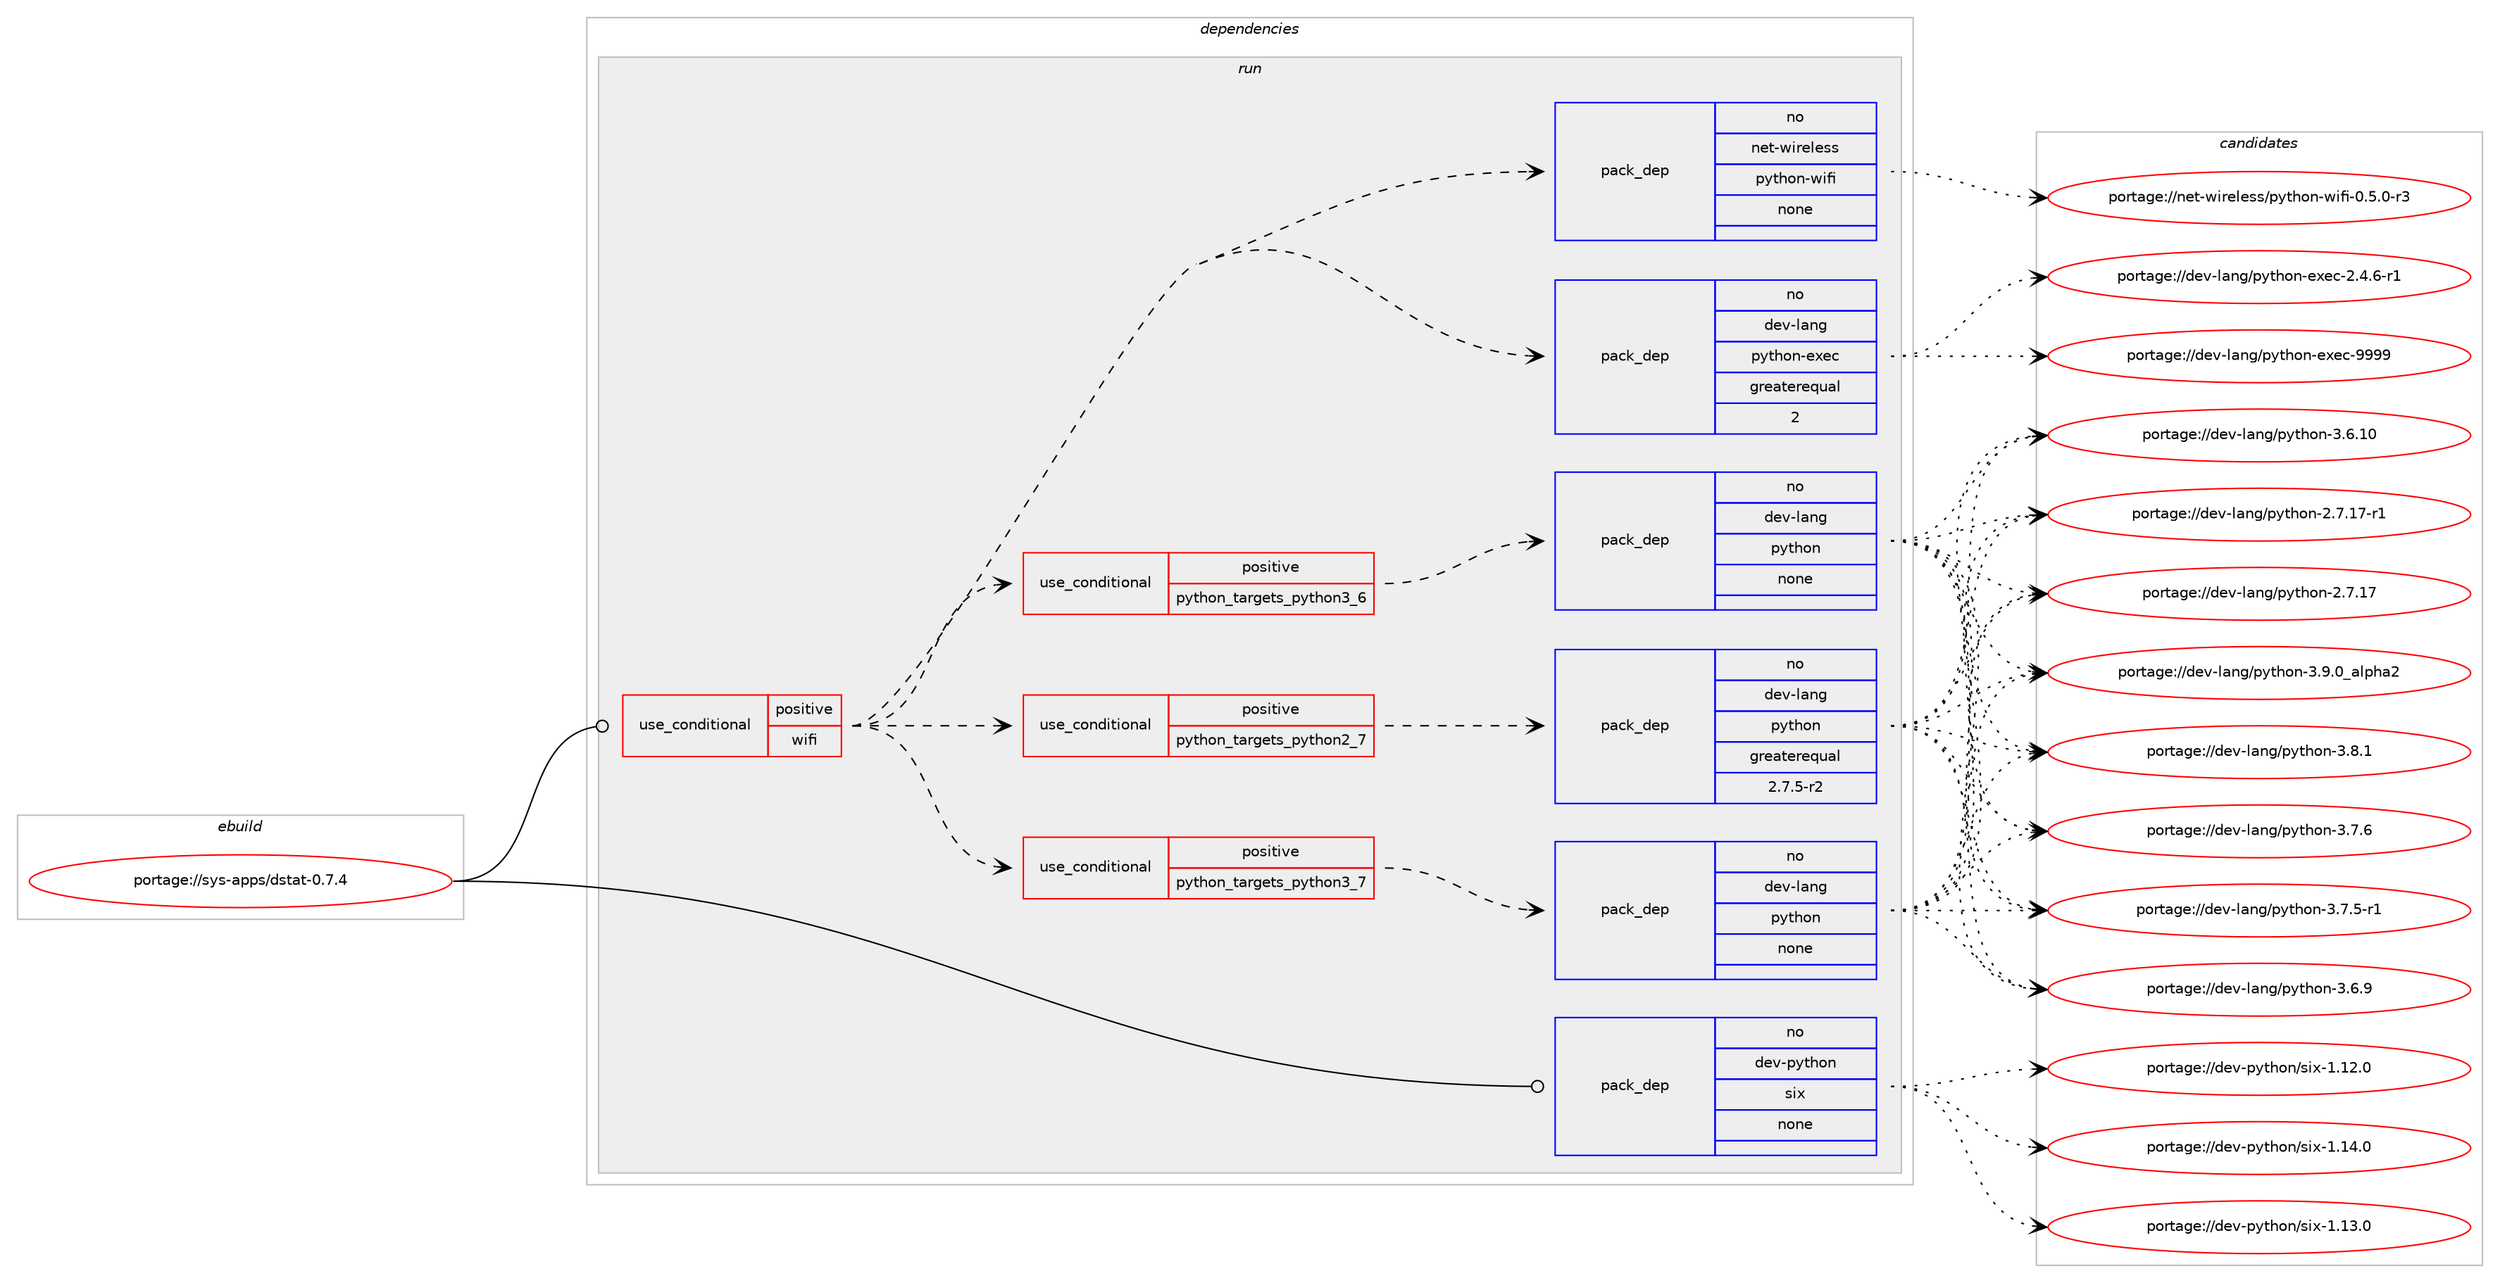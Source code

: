 digraph prolog {

# *************
# Graph options
# *************

newrank=true;
concentrate=true;
compound=true;
graph [rankdir=LR,fontname=Helvetica,fontsize=10,ranksep=1.5];#, ranksep=2.5, nodesep=0.2];
edge  [arrowhead=vee];
node  [fontname=Helvetica,fontsize=10];

# **********
# The ebuild
# **********

subgraph cluster_leftcol {
color=gray;
rank=same;
label=<<i>ebuild</i>>;
id [label="portage://sys-apps/dstat-0.7.4", color=red, width=4, href="../sys-apps/dstat-0.7.4.svg"];
}

# ****************
# The dependencies
# ****************

subgraph cluster_midcol {
color=gray;
label=<<i>dependencies</i>>;
subgraph cluster_compile {
fillcolor="#eeeeee";
style=filled;
label=<<i>compile</i>>;
}
subgraph cluster_compileandrun {
fillcolor="#eeeeee";
style=filled;
label=<<i>compile and run</i>>;
}
subgraph cluster_run {
fillcolor="#eeeeee";
style=filled;
label=<<i>run</i>>;
subgraph cond13167 {
dependency60328 [label=<<TABLE BORDER="0" CELLBORDER="1" CELLSPACING="0" CELLPADDING="4"><TR><TD ROWSPAN="3" CELLPADDING="10">use_conditional</TD></TR><TR><TD>positive</TD></TR><TR><TD>wifi</TD></TR></TABLE>>, shape=none, color=red];
subgraph cond13168 {
dependency60329 [label=<<TABLE BORDER="0" CELLBORDER="1" CELLSPACING="0" CELLPADDING="4"><TR><TD ROWSPAN="3" CELLPADDING="10">use_conditional</TD></TR><TR><TD>positive</TD></TR><TR><TD>python_targets_python2_7</TD></TR></TABLE>>, shape=none, color=red];
subgraph pack45873 {
dependency60330 [label=<<TABLE BORDER="0" CELLBORDER="1" CELLSPACING="0" CELLPADDING="4" WIDTH="220"><TR><TD ROWSPAN="6" CELLPADDING="30">pack_dep</TD></TR><TR><TD WIDTH="110">no</TD></TR><TR><TD>dev-lang</TD></TR><TR><TD>python</TD></TR><TR><TD>greaterequal</TD></TR><TR><TD>2.7.5-r2</TD></TR></TABLE>>, shape=none, color=blue];
}
dependency60329:e -> dependency60330:w [weight=20,style="dashed",arrowhead="vee"];
}
dependency60328:e -> dependency60329:w [weight=20,style="dashed",arrowhead="vee"];
subgraph cond13169 {
dependency60331 [label=<<TABLE BORDER="0" CELLBORDER="1" CELLSPACING="0" CELLPADDING="4"><TR><TD ROWSPAN="3" CELLPADDING="10">use_conditional</TD></TR><TR><TD>positive</TD></TR><TR><TD>python_targets_python3_6</TD></TR></TABLE>>, shape=none, color=red];
subgraph pack45874 {
dependency60332 [label=<<TABLE BORDER="0" CELLBORDER="1" CELLSPACING="0" CELLPADDING="4" WIDTH="220"><TR><TD ROWSPAN="6" CELLPADDING="30">pack_dep</TD></TR><TR><TD WIDTH="110">no</TD></TR><TR><TD>dev-lang</TD></TR><TR><TD>python</TD></TR><TR><TD>none</TD></TR><TR><TD></TD></TR></TABLE>>, shape=none, color=blue];
}
dependency60331:e -> dependency60332:w [weight=20,style="dashed",arrowhead="vee"];
}
dependency60328:e -> dependency60331:w [weight=20,style="dashed",arrowhead="vee"];
subgraph cond13170 {
dependency60333 [label=<<TABLE BORDER="0" CELLBORDER="1" CELLSPACING="0" CELLPADDING="4"><TR><TD ROWSPAN="3" CELLPADDING="10">use_conditional</TD></TR><TR><TD>positive</TD></TR><TR><TD>python_targets_python3_7</TD></TR></TABLE>>, shape=none, color=red];
subgraph pack45875 {
dependency60334 [label=<<TABLE BORDER="0" CELLBORDER="1" CELLSPACING="0" CELLPADDING="4" WIDTH="220"><TR><TD ROWSPAN="6" CELLPADDING="30">pack_dep</TD></TR><TR><TD WIDTH="110">no</TD></TR><TR><TD>dev-lang</TD></TR><TR><TD>python</TD></TR><TR><TD>none</TD></TR><TR><TD></TD></TR></TABLE>>, shape=none, color=blue];
}
dependency60333:e -> dependency60334:w [weight=20,style="dashed",arrowhead="vee"];
}
dependency60328:e -> dependency60333:w [weight=20,style="dashed",arrowhead="vee"];
subgraph pack45876 {
dependency60335 [label=<<TABLE BORDER="0" CELLBORDER="1" CELLSPACING="0" CELLPADDING="4" WIDTH="220"><TR><TD ROWSPAN="6" CELLPADDING="30">pack_dep</TD></TR><TR><TD WIDTH="110">no</TD></TR><TR><TD>dev-lang</TD></TR><TR><TD>python-exec</TD></TR><TR><TD>greaterequal</TD></TR><TR><TD>2</TD></TR></TABLE>>, shape=none, color=blue];
}
dependency60328:e -> dependency60335:w [weight=20,style="dashed",arrowhead="vee"];
subgraph pack45877 {
dependency60336 [label=<<TABLE BORDER="0" CELLBORDER="1" CELLSPACING="0" CELLPADDING="4" WIDTH="220"><TR><TD ROWSPAN="6" CELLPADDING="30">pack_dep</TD></TR><TR><TD WIDTH="110">no</TD></TR><TR><TD>net-wireless</TD></TR><TR><TD>python-wifi</TD></TR><TR><TD>none</TD></TR><TR><TD></TD></TR></TABLE>>, shape=none, color=blue];
}
dependency60328:e -> dependency60336:w [weight=20,style="dashed",arrowhead="vee"];
}
id:e -> dependency60328:w [weight=20,style="solid",arrowhead="odot"];
subgraph pack45878 {
dependency60337 [label=<<TABLE BORDER="0" CELLBORDER="1" CELLSPACING="0" CELLPADDING="4" WIDTH="220"><TR><TD ROWSPAN="6" CELLPADDING="30">pack_dep</TD></TR><TR><TD WIDTH="110">no</TD></TR><TR><TD>dev-python</TD></TR><TR><TD>six</TD></TR><TR><TD>none</TD></TR><TR><TD></TD></TR></TABLE>>, shape=none, color=blue];
}
id:e -> dependency60337:w [weight=20,style="solid",arrowhead="odot"];
}
}

# **************
# The candidates
# **************

subgraph cluster_choices {
rank=same;
color=gray;
label=<<i>candidates</i>>;

subgraph choice45873 {
color=black;
nodesep=1;
choice10010111845108971101034711212111610411111045514657464895971081121049750 [label="portage://dev-lang/python-3.9.0_alpha2", color=red, width=4,href="../dev-lang/python-3.9.0_alpha2.svg"];
choice100101118451089711010347112121116104111110455146564649 [label="portage://dev-lang/python-3.8.1", color=red, width=4,href="../dev-lang/python-3.8.1.svg"];
choice100101118451089711010347112121116104111110455146554654 [label="portage://dev-lang/python-3.7.6", color=red, width=4,href="../dev-lang/python-3.7.6.svg"];
choice1001011184510897110103471121211161041111104551465546534511449 [label="portage://dev-lang/python-3.7.5-r1", color=red, width=4,href="../dev-lang/python-3.7.5-r1.svg"];
choice100101118451089711010347112121116104111110455146544657 [label="portage://dev-lang/python-3.6.9", color=red, width=4,href="../dev-lang/python-3.6.9.svg"];
choice10010111845108971101034711212111610411111045514654464948 [label="portage://dev-lang/python-3.6.10", color=red, width=4,href="../dev-lang/python-3.6.10.svg"];
choice100101118451089711010347112121116104111110455046554649554511449 [label="portage://dev-lang/python-2.7.17-r1", color=red, width=4,href="../dev-lang/python-2.7.17-r1.svg"];
choice10010111845108971101034711212111610411111045504655464955 [label="portage://dev-lang/python-2.7.17", color=red, width=4,href="../dev-lang/python-2.7.17.svg"];
dependency60330:e -> choice10010111845108971101034711212111610411111045514657464895971081121049750:w [style=dotted,weight="100"];
dependency60330:e -> choice100101118451089711010347112121116104111110455146564649:w [style=dotted,weight="100"];
dependency60330:e -> choice100101118451089711010347112121116104111110455146554654:w [style=dotted,weight="100"];
dependency60330:e -> choice1001011184510897110103471121211161041111104551465546534511449:w [style=dotted,weight="100"];
dependency60330:e -> choice100101118451089711010347112121116104111110455146544657:w [style=dotted,weight="100"];
dependency60330:e -> choice10010111845108971101034711212111610411111045514654464948:w [style=dotted,weight="100"];
dependency60330:e -> choice100101118451089711010347112121116104111110455046554649554511449:w [style=dotted,weight="100"];
dependency60330:e -> choice10010111845108971101034711212111610411111045504655464955:w [style=dotted,weight="100"];
}
subgraph choice45874 {
color=black;
nodesep=1;
choice10010111845108971101034711212111610411111045514657464895971081121049750 [label="portage://dev-lang/python-3.9.0_alpha2", color=red, width=4,href="../dev-lang/python-3.9.0_alpha2.svg"];
choice100101118451089711010347112121116104111110455146564649 [label="portage://dev-lang/python-3.8.1", color=red, width=4,href="../dev-lang/python-3.8.1.svg"];
choice100101118451089711010347112121116104111110455146554654 [label="portage://dev-lang/python-3.7.6", color=red, width=4,href="../dev-lang/python-3.7.6.svg"];
choice1001011184510897110103471121211161041111104551465546534511449 [label="portage://dev-lang/python-3.7.5-r1", color=red, width=4,href="../dev-lang/python-3.7.5-r1.svg"];
choice100101118451089711010347112121116104111110455146544657 [label="portage://dev-lang/python-3.6.9", color=red, width=4,href="../dev-lang/python-3.6.9.svg"];
choice10010111845108971101034711212111610411111045514654464948 [label="portage://dev-lang/python-3.6.10", color=red, width=4,href="../dev-lang/python-3.6.10.svg"];
choice100101118451089711010347112121116104111110455046554649554511449 [label="portage://dev-lang/python-2.7.17-r1", color=red, width=4,href="../dev-lang/python-2.7.17-r1.svg"];
choice10010111845108971101034711212111610411111045504655464955 [label="portage://dev-lang/python-2.7.17", color=red, width=4,href="../dev-lang/python-2.7.17.svg"];
dependency60332:e -> choice10010111845108971101034711212111610411111045514657464895971081121049750:w [style=dotted,weight="100"];
dependency60332:e -> choice100101118451089711010347112121116104111110455146564649:w [style=dotted,weight="100"];
dependency60332:e -> choice100101118451089711010347112121116104111110455146554654:w [style=dotted,weight="100"];
dependency60332:e -> choice1001011184510897110103471121211161041111104551465546534511449:w [style=dotted,weight="100"];
dependency60332:e -> choice100101118451089711010347112121116104111110455146544657:w [style=dotted,weight="100"];
dependency60332:e -> choice10010111845108971101034711212111610411111045514654464948:w [style=dotted,weight="100"];
dependency60332:e -> choice100101118451089711010347112121116104111110455046554649554511449:w [style=dotted,weight="100"];
dependency60332:e -> choice10010111845108971101034711212111610411111045504655464955:w [style=dotted,weight="100"];
}
subgraph choice45875 {
color=black;
nodesep=1;
choice10010111845108971101034711212111610411111045514657464895971081121049750 [label="portage://dev-lang/python-3.9.0_alpha2", color=red, width=4,href="../dev-lang/python-3.9.0_alpha2.svg"];
choice100101118451089711010347112121116104111110455146564649 [label="portage://dev-lang/python-3.8.1", color=red, width=4,href="../dev-lang/python-3.8.1.svg"];
choice100101118451089711010347112121116104111110455146554654 [label="portage://dev-lang/python-3.7.6", color=red, width=4,href="../dev-lang/python-3.7.6.svg"];
choice1001011184510897110103471121211161041111104551465546534511449 [label="portage://dev-lang/python-3.7.5-r1", color=red, width=4,href="../dev-lang/python-3.7.5-r1.svg"];
choice100101118451089711010347112121116104111110455146544657 [label="portage://dev-lang/python-3.6.9", color=red, width=4,href="../dev-lang/python-3.6.9.svg"];
choice10010111845108971101034711212111610411111045514654464948 [label="portage://dev-lang/python-3.6.10", color=red, width=4,href="../dev-lang/python-3.6.10.svg"];
choice100101118451089711010347112121116104111110455046554649554511449 [label="portage://dev-lang/python-2.7.17-r1", color=red, width=4,href="../dev-lang/python-2.7.17-r1.svg"];
choice10010111845108971101034711212111610411111045504655464955 [label="portage://dev-lang/python-2.7.17", color=red, width=4,href="../dev-lang/python-2.7.17.svg"];
dependency60334:e -> choice10010111845108971101034711212111610411111045514657464895971081121049750:w [style=dotted,weight="100"];
dependency60334:e -> choice100101118451089711010347112121116104111110455146564649:w [style=dotted,weight="100"];
dependency60334:e -> choice100101118451089711010347112121116104111110455146554654:w [style=dotted,weight="100"];
dependency60334:e -> choice1001011184510897110103471121211161041111104551465546534511449:w [style=dotted,weight="100"];
dependency60334:e -> choice100101118451089711010347112121116104111110455146544657:w [style=dotted,weight="100"];
dependency60334:e -> choice10010111845108971101034711212111610411111045514654464948:w [style=dotted,weight="100"];
dependency60334:e -> choice100101118451089711010347112121116104111110455046554649554511449:w [style=dotted,weight="100"];
dependency60334:e -> choice10010111845108971101034711212111610411111045504655464955:w [style=dotted,weight="100"];
}
subgraph choice45876 {
color=black;
nodesep=1;
choice10010111845108971101034711212111610411111045101120101994557575757 [label="portage://dev-lang/python-exec-9999", color=red, width=4,href="../dev-lang/python-exec-9999.svg"];
choice10010111845108971101034711212111610411111045101120101994550465246544511449 [label="portage://dev-lang/python-exec-2.4.6-r1", color=red, width=4,href="../dev-lang/python-exec-2.4.6-r1.svg"];
dependency60335:e -> choice10010111845108971101034711212111610411111045101120101994557575757:w [style=dotted,weight="100"];
dependency60335:e -> choice10010111845108971101034711212111610411111045101120101994550465246544511449:w [style=dotted,weight="100"];
}
subgraph choice45877 {
color=black;
nodesep=1;
choice1101011164511910511410110810111511547112121116104111110451191051021054548465346484511451 [label="portage://net-wireless/python-wifi-0.5.0-r3", color=red, width=4,href="../net-wireless/python-wifi-0.5.0-r3.svg"];
dependency60336:e -> choice1101011164511910511410110810111511547112121116104111110451191051021054548465346484511451:w [style=dotted,weight="100"];
}
subgraph choice45878 {
color=black;
nodesep=1;
choice100101118451121211161041111104711510512045494649524648 [label="portage://dev-python/six-1.14.0", color=red, width=4,href="../dev-python/six-1.14.0.svg"];
choice100101118451121211161041111104711510512045494649514648 [label="portage://dev-python/six-1.13.0", color=red, width=4,href="../dev-python/six-1.13.0.svg"];
choice100101118451121211161041111104711510512045494649504648 [label="portage://dev-python/six-1.12.0", color=red, width=4,href="../dev-python/six-1.12.0.svg"];
dependency60337:e -> choice100101118451121211161041111104711510512045494649524648:w [style=dotted,weight="100"];
dependency60337:e -> choice100101118451121211161041111104711510512045494649514648:w [style=dotted,weight="100"];
dependency60337:e -> choice100101118451121211161041111104711510512045494649504648:w [style=dotted,weight="100"];
}
}

}
